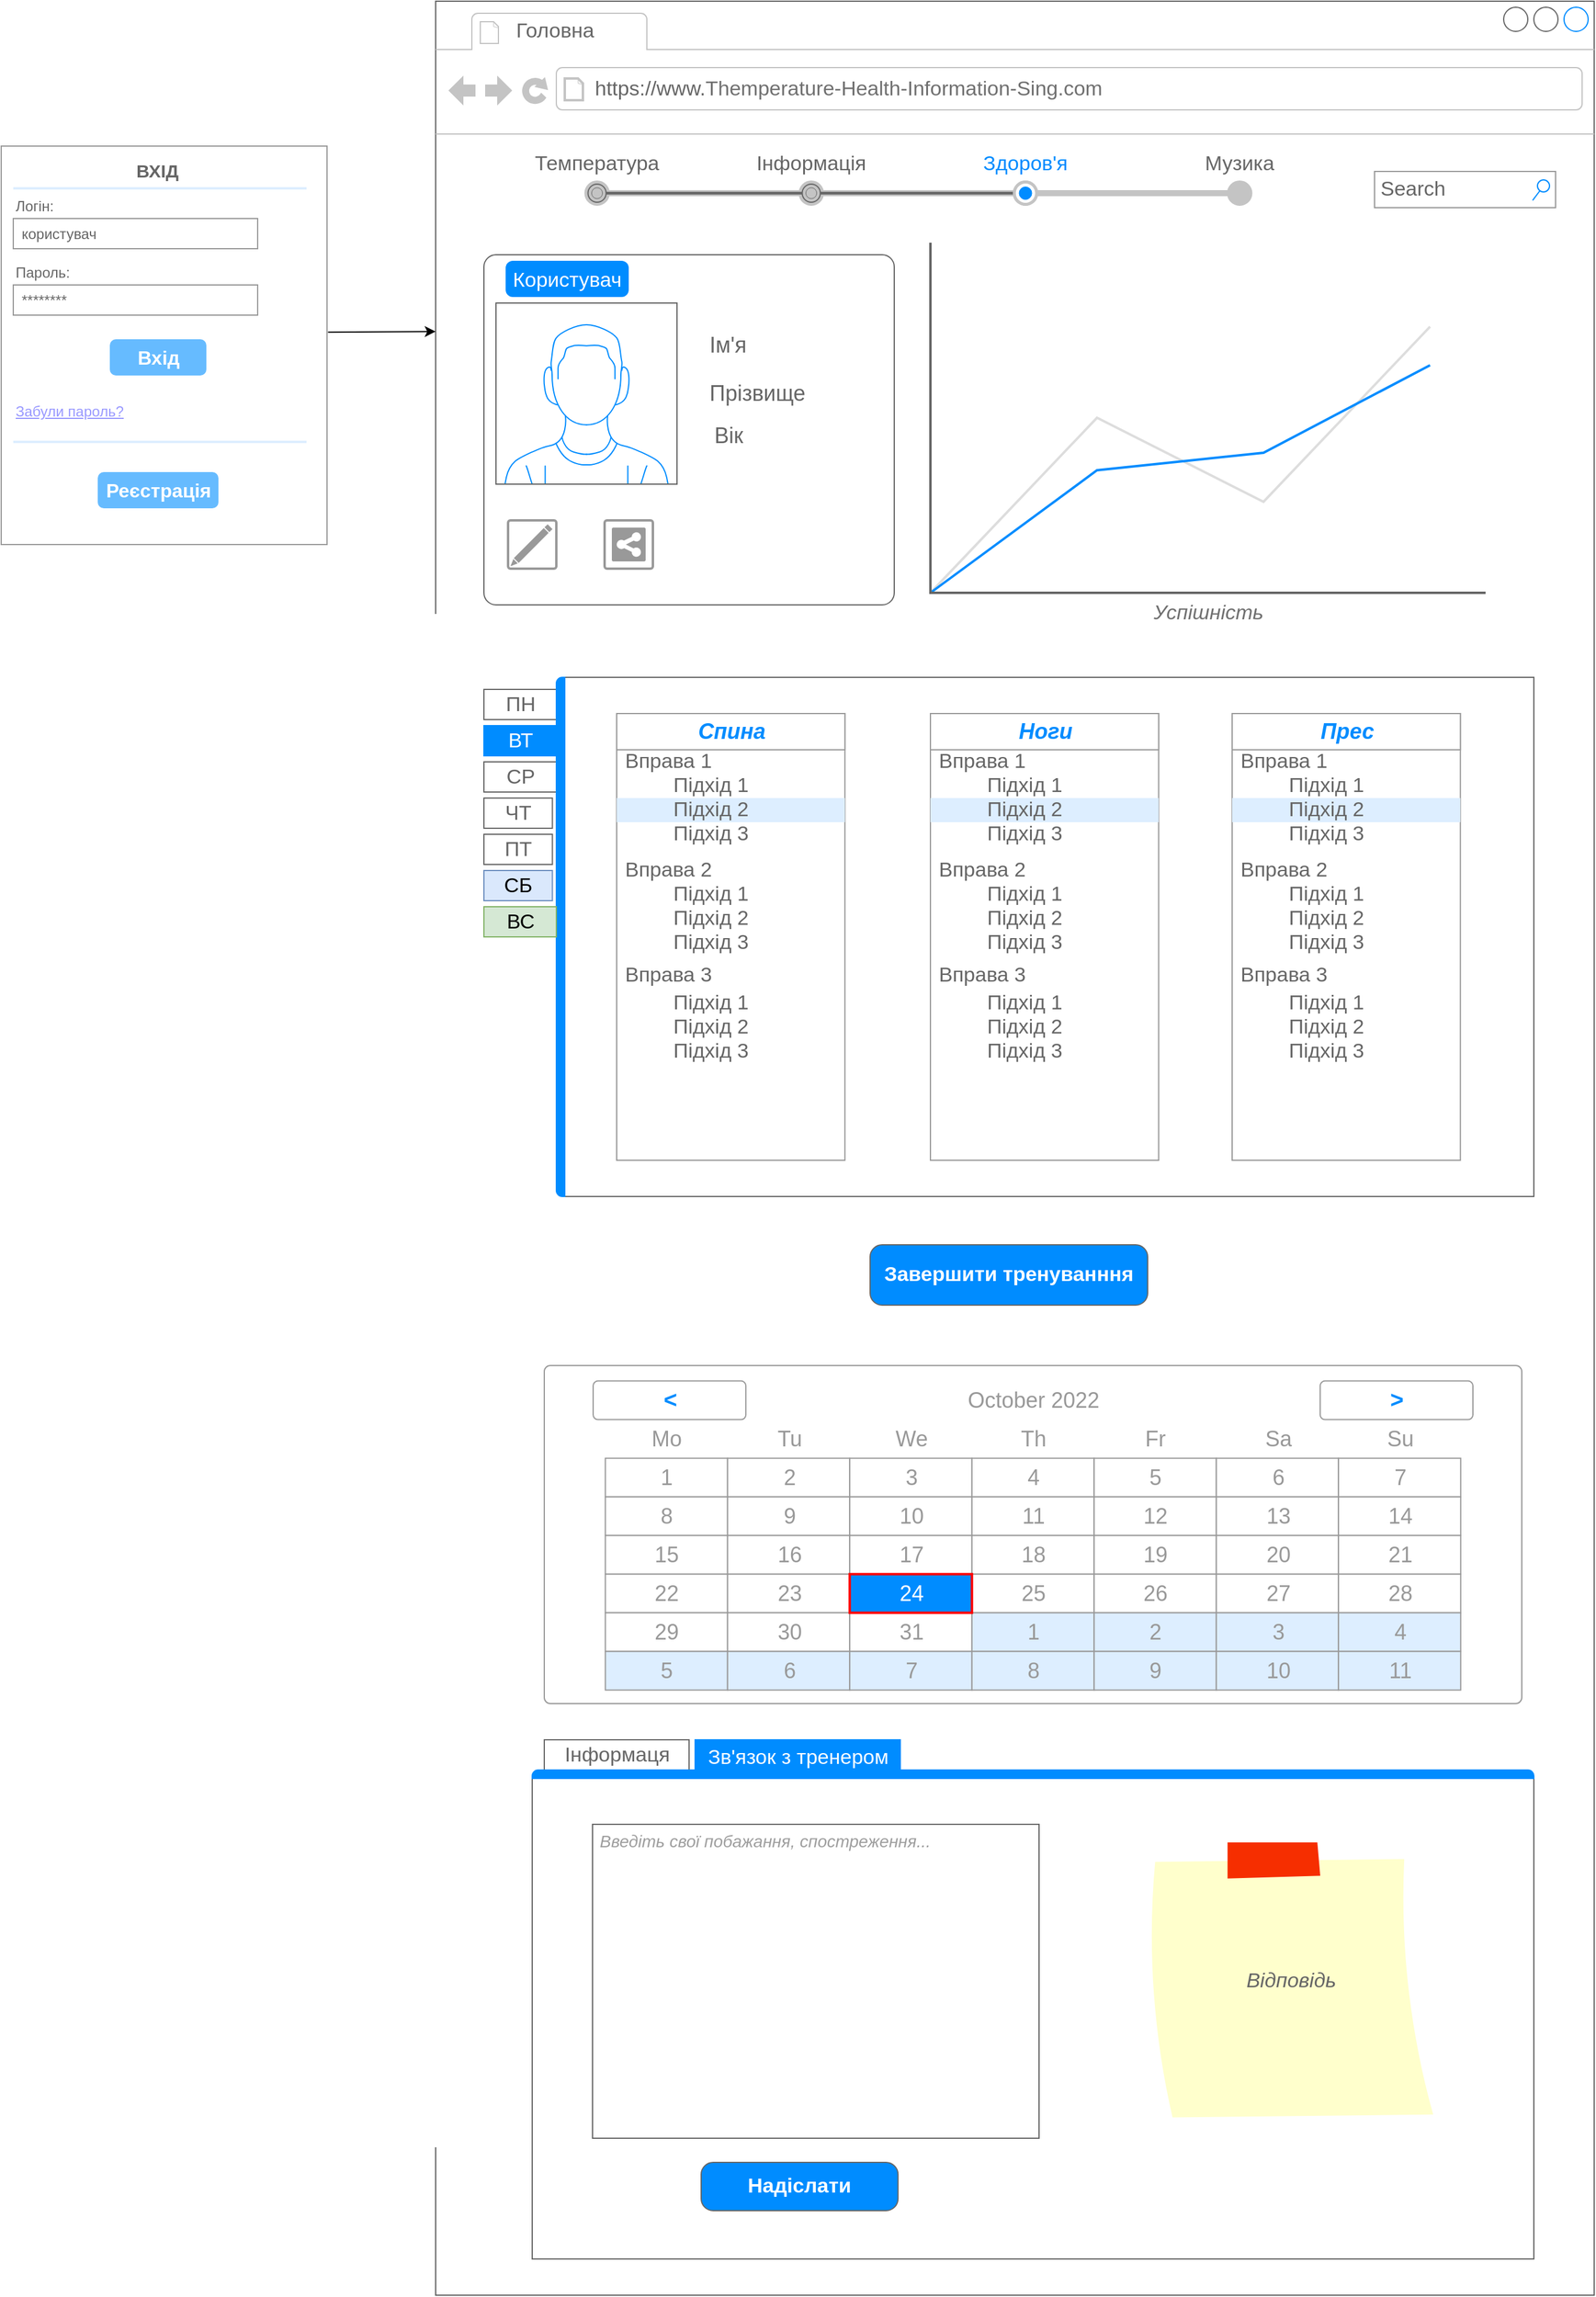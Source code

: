 <mxfile version="20.3.5" type="github">
  <diagram name="Page-1" id="c9db0220-8083-56f3-ca83-edcdcd058819">
    <mxGraphModel dx="1153" dy="618" grid="1" gridSize="10" guides="1" tooltips="1" connect="1" arrows="1" fold="1" page="1" pageScale="1.5" pageWidth="826" pageHeight="1169" background="none" math="0" shadow="0">
      <root>
        <mxCell id="0" style=";html=1;" />
        <mxCell id="1" style=";html=1;" parent="0" />
        <mxCell id="mO-zHP7vXCLAdVrwpv5q-1" value="" style="strokeWidth=1;shadow=0;dashed=0;align=center;html=1;shape=mxgraph.mockup.forms.rrect;rSize=0;strokeColor=#999999;fillColor=#ffffff;" parent="1" vertex="1">
          <mxGeometry x="50" y="240" width="270" height="330" as="geometry" />
        </mxCell>
        <mxCell id="mO-zHP7vXCLAdVrwpv5q-2" value="&lt;b&gt;&lt;font style=&quot;font-size: 15px;&quot;&gt;ВХІД&lt;/font&gt;&lt;/b&gt;" style="strokeWidth=1;shadow=0;dashed=0;align=center;html=1;shape=mxgraph.mockup.forms.anchor;fontSize=12;fontColor=#666666;align=left;resizeWidth=1;spacingLeft=0;" parent="mO-zHP7vXCLAdVrwpv5q-1" vertex="1">
          <mxGeometry width="50" height="20" relative="1" as="geometry">
            <mxPoint x="110" y="10" as="offset" />
          </mxGeometry>
        </mxCell>
        <mxCell id="mO-zHP7vXCLAdVrwpv5q-3" value="" style="shape=line;strokeColor=#ddeeff;strokeWidth=2;html=1;resizeWidth=1;" parent="mO-zHP7vXCLAdVrwpv5q-1" vertex="1">
          <mxGeometry width="243.0" height="10" relative="1" as="geometry">
            <mxPoint x="10" y="30" as="offset" />
          </mxGeometry>
        </mxCell>
        <mxCell id="mO-zHP7vXCLAdVrwpv5q-4" value="Логін:" style="strokeWidth=1;shadow=0;dashed=0;align=center;html=1;shape=mxgraph.mockup.forms.anchor;fontSize=12;fontColor=#666666;align=left;resizeWidth=1;spacingLeft=0;" parent="mO-zHP7vXCLAdVrwpv5q-1" vertex="1">
          <mxGeometry width="135" height="20" relative="1" as="geometry">
            <mxPoint x="10" y="40" as="offset" />
          </mxGeometry>
        </mxCell>
        <mxCell id="mO-zHP7vXCLAdVrwpv5q-5" value="користувач" style="strokeWidth=1;shadow=0;dashed=0;align=center;html=1;shape=mxgraph.mockup.forms.rrect;rSize=0;strokeColor=#999999;fontColor=#666666;align=left;spacingLeft=5;resizeWidth=1;" parent="mO-zHP7vXCLAdVrwpv5q-1" vertex="1">
          <mxGeometry width="202.5" height="25" relative="1" as="geometry">
            <mxPoint x="10" y="60" as="offset" />
          </mxGeometry>
        </mxCell>
        <mxCell id="mO-zHP7vXCLAdVrwpv5q-6" value="Пароль:" style="strokeWidth=1;shadow=0;dashed=0;align=center;html=1;shape=mxgraph.mockup.forms.anchor;fontSize=12;fontColor=#666666;align=left;resizeWidth=1;spacingLeft=0;" parent="mO-zHP7vXCLAdVrwpv5q-1" vertex="1">
          <mxGeometry width="135" height="20" relative="1" as="geometry">
            <mxPoint x="10" y="95" as="offset" />
          </mxGeometry>
        </mxCell>
        <mxCell id="mO-zHP7vXCLAdVrwpv5q-7" value="********" style="strokeWidth=1;shadow=0;dashed=0;align=center;html=1;shape=mxgraph.mockup.forms.rrect;rSize=0;strokeColor=#999999;fontColor=#666666;align=left;spacingLeft=5;resizeWidth=1;" parent="mO-zHP7vXCLAdVrwpv5q-1" vertex="1">
          <mxGeometry width="202.5" height="25" relative="1" as="geometry">
            <mxPoint x="10" y="115" as="offset" />
          </mxGeometry>
        </mxCell>
        <mxCell id="mO-zHP7vXCLAdVrwpv5q-8" value="Вхід" style="strokeWidth=1;shadow=0;dashed=0;align=center;html=1;shape=mxgraph.mockup.forms.rrect;rSize=5;strokeColor=none;fontColor=#ffffff;fillColor=#66bbff;fontSize=16;fontStyle=1;" parent="mO-zHP7vXCLAdVrwpv5q-1" vertex="1">
          <mxGeometry y="1" width="80" height="30" relative="1" as="geometry">
            <mxPoint x="90" y="-170" as="offset" />
          </mxGeometry>
        </mxCell>
        <mxCell id="mO-zHP7vXCLAdVrwpv5q-9" value="Забули пароль?" style="strokeWidth=1;shadow=0;dashed=0;align=center;html=1;shape=mxgraph.mockup.forms.anchor;fontSize=12;fontColor=#9999ff;align=left;spacingLeft=0;fontStyle=4;resizeWidth=1;" parent="mO-zHP7vXCLAdVrwpv5q-1" vertex="1">
          <mxGeometry y="1" width="100" height="20" relative="1" as="geometry">
            <mxPoint x="10" y="-120" as="offset" />
          </mxGeometry>
        </mxCell>
        <mxCell id="mO-zHP7vXCLAdVrwpv5q-10" value="" style="shape=line;strokeColor=#ddeeff;strokeWidth=2;html=1;resizeWidth=1;" parent="mO-zHP7vXCLAdVrwpv5q-1" vertex="1">
          <mxGeometry y="1" width="243.0" height="10" relative="1" as="geometry">
            <mxPoint x="10" y="-90" as="offset" />
          </mxGeometry>
        </mxCell>
        <mxCell id="mO-zHP7vXCLAdVrwpv5q-12" value="Реєстрація" style="strokeWidth=1;shadow=0;dashed=0;align=center;html=1;shape=mxgraph.mockup.forms.rrect;rSize=5;strokeColor=none;fontColor=#ffffff;fillColor=#66bbff;fontSize=16;fontStyle=1;" parent="mO-zHP7vXCLAdVrwpv5q-1" vertex="1">
          <mxGeometry y="1" width="100" height="30" relative="1" as="geometry">
            <mxPoint x="80" y="-60" as="offset" />
          </mxGeometry>
        </mxCell>
        <mxCell id="mO-zHP7vXCLAdVrwpv5q-13" value="" style="strokeWidth=1;shadow=0;dashed=0;align=center;html=1;shape=mxgraph.mockup.containers.browserWindow;rSize=0;strokeColor=#666666;strokeColor2=#008cff;strokeColor3=#c4c4c4;mainText=,;recursiveResize=0;fontSize=15;" parent="1" vertex="1">
          <mxGeometry x="410" y="120" width="960" height="1900" as="geometry" />
        </mxCell>
        <mxCell id="mO-zHP7vXCLAdVrwpv5q-14" value="&amp;nbsp;Головна" style="strokeWidth=1;shadow=0;dashed=0;align=center;html=1;shape=mxgraph.mockup.containers.anchor;fontSize=17;fontColor=#666666;align=left;" parent="mO-zHP7vXCLAdVrwpv5q-13" vertex="1">
          <mxGeometry x="60" y="12" width="110" height="26" as="geometry" />
        </mxCell>
        <mxCell id="mO-zHP7vXCLAdVrwpv5q-15" value="https://www.&lt;font style=&quot;font-size: 17px;&quot; color=&quot;#707070&quot;&gt;Themperature-Health-Information-Sing.com&lt;/font&gt;" style="strokeWidth=1;shadow=0;dashed=0;align=center;html=1;shape=mxgraph.mockup.containers.anchor;rSize=0;fontSize=17;fontColor=#666666;align=left;" parent="mO-zHP7vXCLAdVrwpv5q-13" vertex="1">
          <mxGeometry x="130" y="60" width="430" height="26" as="geometry" />
        </mxCell>
        <mxCell id="mO-zHP7vXCLAdVrwpv5q-16" value="" style="shape=mxgraph.mockup.containers.marginRect;rectMarginTop=10;strokeColor=#666666;strokeWidth=1;dashed=0;rounded=1;arcSize=5;recursiveResize=0;labelBackgroundColor=none;fontSize=16;fontColor=#707070;" parent="mO-zHP7vXCLAdVrwpv5q-13" vertex="1">
          <mxGeometry x="40" y="200" width="340" height="300" as="geometry" />
        </mxCell>
        <mxCell id="mO-zHP7vXCLAdVrwpv5q-18" value="" style="verticalLabelPosition=bottom;shadow=0;dashed=0;align=center;html=1;verticalAlign=top;strokeWidth=1;shape=mxgraph.mockup.containers.userMale;strokeColor=#666666;strokeColor2=#008cff;labelBackgroundColor=none;fontSize=15;fontColor=#707070;" parent="mO-zHP7vXCLAdVrwpv5q-16" vertex="1">
          <mxGeometry x="10" y="50" width="150" height="150" as="geometry" />
        </mxCell>
        <mxCell id="mO-zHP7vXCLAdVrwpv5q-19" value="&lt;font style=&quot;font-size: 18px;&quot;&gt;Ім&#39;я&lt;/font&gt;" style="strokeWidth=1;shadow=0;dashed=0;align=center;html=1;shape=mxgraph.mockup.forms.anchor;fontSize=12;fontColor=#666666;align=left;resizeWidth=1;spacingLeft=0;" parent="mO-zHP7vXCLAdVrwpv5q-16" vertex="1">
          <mxGeometry x="185" y="70" width="40" height="30" as="geometry" />
        </mxCell>
        <mxCell id="mO-zHP7vXCLAdVrwpv5q-20" value="&lt;font style=&quot;font-size: 18px;&quot;&gt;Прізвище&lt;/font&gt;" style="strokeWidth=1;shadow=0;dashed=0;align=center;html=1;shape=mxgraph.mockup.forms.anchor;fontSize=12;fontColor=#666666;align=left;resizeWidth=1;spacingLeft=0;" parent="mO-zHP7vXCLAdVrwpv5q-16" vertex="1">
          <mxGeometry x="185" y="115" width="90" height="20" as="geometry" />
        </mxCell>
        <mxCell id="mO-zHP7vXCLAdVrwpv5q-22" value="&lt;font style=&quot;font-size: 18px;&quot;&gt;Вік&lt;/font&gt;" style="strokeWidth=1;shadow=0;dashed=0;align=center;html=1;shape=mxgraph.mockup.forms.anchor;fontSize=12;fontColor=#666666;align=left;resizeWidth=1;spacingLeft=0;" parent="mO-zHP7vXCLAdVrwpv5q-16" vertex="1">
          <mxGeometry x="189" y="150" width="40" height="20" as="geometry" />
        </mxCell>
        <mxCell id="mO-zHP7vXCLAdVrwpv5q-24" value="" style="strokeColor=#999999;verticalLabelPosition=bottom;shadow=0;dashed=0;verticalAlign=top;strokeWidth=2;html=1;shape=mxgraph.mockup.misc.shareIcon;labelBackgroundColor=none;fontFamily=Helvetica;fontSize=17;fontColor=#707070;" parent="mO-zHP7vXCLAdVrwpv5q-16" vertex="1">
          <mxGeometry x="100" y="230" width="40" height="40" as="geometry" />
        </mxCell>
        <mxCell id="mO-zHP7vXCLAdVrwpv5q-25" value="" style="strokeColor=#999999;verticalLabelPosition=bottom;shadow=0;dashed=0;verticalAlign=top;strokeWidth=2;html=1;shape=mxgraph.mockup.misc.editIcon;labelBackgroundColor=none;fontFamily=Helvetica;fontSize=17;fontColor=#707070;" parent="mO-zHP7vXCLAdVrwpv5q-16" vertex="1">
          <mxGeometry x="20" y="230" width="40" height="40" as="geometry" />
        </mxCell>
        <mxCell id="mO-zHP7vXCLAdVrwpv5q-23" value="&lt;i&gt;Успішність&lt;/i&gt;" style="verticalLabelPosition=bottom;shadow=0;dashed=0;align=center;html=1;verticalAlign=top;strokeWidth=1;shape=mxgraph.mockup.graphics.lineChart;strokeColor=none;strokeColor2=#666666;strokeColor3=#008cff;strokeColor4=#dddddd;labelBackgroundColor=none;fontFamily=Helvetica;fontSize=17;fontColor=#707070;" parent="mO-zHP7vXCLAdVrwpv5q-13" vertex="1">
          <mxGeometry x="410" y="200" width="460" height="290" as="geometry" />
        </mxCell>
        <mxCell id="mO-zHP7vXCLAdVrwpv5q-79" value="" style="strokeWidth=1;shadow=0;dashed=0;align=center;html=1;shape=mxgraph.mockup.containers.marginRect2;rectMarginLeft=67;strokeColor=#666666;gradientColor=none;labelBackgroundColor=none;fontFamily=Helvetica;fontSize=18;fontColor=#707070;" parent="mO-zHP7vXCLAdVrwpv5q-13" vertex="1">
          <mxGeometry x="40" y="560" width="870" height="430" as="geometry" />
        </mxCell>
        <mxCell id="mO-zHP7vXCLAdVrwpv5q-80" value="ПН" style="strokeColor=inherit;fillColor=inherit;gradientColor=inherit;strokeWidth=1;shadow=0;dashed=0;align=center;html=1;shape=mxgraph.mockup.containers.rrect;rSize=0;fontSize=17;fontColor=#666666;labelBackgroundColor=none;fontFamily=Helvetica;" parent="mO-zHP7vXCLAdVrwpv5q-79" vertex="1">
          <mxGeometry width="60" height="25" relative="1" as="geometry">
            <mxPoint y="10" as="offset" />
          </mxGeometry>
        </mxCell>
        <mxCell id="mO-zHP7vXCLAdVrwpv5q-81" value="ВТ" style="strokeWidth=1;shadow=0;dashed=0;align=center;html=1;shape=mxgraph.mockup.containers.rrect;rSize=0;fontSize=17;fontColor=#ffffff;strokeColor=#008cff;fillColor=#008cff;labelBackgroundColor=none;fontFamily=Helvetica;" parent="mO-zHP7vXCLAdVrwpv5q-79" vertex="1">
          <mxGeometry width="60" height="25" relative="1" as="geometry">
            <mxPoint y="40" as="offset" />
          </mxGeometry>
        </mxCell>
        <mxCell id="mO-zHP7vXCLAdVrwpv5q-82" value="СР" style="strokeColor=inherit;fillColor=inherit;gradientColor=inherit;strokeWidth=1;shadow=0;dashed=0;align=center;html=1;shape=mxgraph.mockup.containers.rrect;rSize=0;fontSize=17;fontColor=#666666;labelBackgroundColor=none;fontFamily=Helvetica;" parent="mO-zHP7vXCLAdVrwpv5q-79" vertex="1">
          <mxGeometry width="60" height="25" relative="1" as="geometry">
            <mxPoint y="70" as="offset" />
          </mxGeometry>
        </mxCell>
        <mxCell id="mO-zHP7vXCLAdVrwpv5q-83" value="" style="strokeWidth=1;shadow=0;dashed=0;align=center;html=1;shape=mxgraph.mockup.containers.leftButton;rSize=5;strokeColor=#008cff;fillColor=#008cff;resizeHeight=1;movable=0;deletable=0;labelBackgroundColor=none;fontFamily=Helvetica;fontSize=18;fontColor=#707070;" parent="mO-zHP7vXCLAdVrwpv5q-79" vertex="1">
          <mxGeometry width="7" height="430.0" relative="1" as="geometry">
            <mxPoint x="60" as="offset" />
          </mxGeometry>
        </mxCell>
        <mxCell id="mO-zHP7vXCLAdVrwpv5q-84" value="ЧТ" style="strokeColor=inherit;fillColor=inherit;gradientColor=inherit;strokeWidth=1;shadow=0;dashed=0;align=center;html=1;shape=mxgraph.mockup.containers.rrect;rSize=0;fontSize=17;fontColor=#666666;labelBackgroundColor=none;fontFamily=Helvetica;" parent="mO-zHP7vXCLAdVrwpv5q-79" vertex="1">
          <mxGeometry y="100.0" width="56.739" height="25.0" as="geometry" />
        </mxCell>
        <mxCell id="mO-zHP7vXCLAdVrwpv5q-85" value="ПТ" style="strokeColor=inherit;fillColor=inherit;gradientColor=inherit;strokeWidth=1;shadow=0;dashed=0;align=center;html=1;shape=mxgraph.mockup.containers.rrect;rSize=0;fontSize=17;fontColor=#666666;labelBackgroundColor=none;fontFamily=Helvetica;" parent="mO-zHP7vXCLAdVrwpv5q-79" vertex="1">
          <mxGeometry y="130.0" width="56.739" height="25.0" as="geometry" />
        </mxCell>
        <mxCell id="mO-zHP7vXCLAdVrwpv5q-86" value="СБ" style="strokeColor=#6c8ebf;fillColor=#dae8fc;strokeWidth=1;shadow=0;dashed=0;align=center;html=1;shape=mxgraph.mockup.containers.rrect;rSize=0;fontSize=17;labelBackgroundColor=none;fontFamily=Helvetica;" parent="mO-zHP7vXCLAdVrwpv5q-79" vertex="1">
          <mxGeometry y="160.0" width="56.739" height="25.0" as="geometry" />
        </mxCell>
        <mxCell id="mO-zHP7vXCLAdVrwpv5q-88" value="" style="strokeWidth=1;shadow=0;dashed=0;align=center;html=1;shape=mxgraph.mockup.forms.rrect;rSize=0;strokeColor=#999999;fillColor=#ffffff;labelBackgroundColor=none;fontFamily=Helvetica;fontSize=18;fontColor=#707070;" parent="mO-zHP7vXCLAdVrwpv5q-79" vertex="1">
          <mxGeometry x="109.995" y="30.0" width="189.13" height="370" as="geometry" />
        </mxCell>
        <mxCell id="mO-zHP7vXCLAdVrwpv5q-89" value="&lt;font style=&quot;font-size: 18px;&quot;&gt;&lt;i&gt;&lt;b&gt;Спина&lt;/b&gt;&lt;/i&gt;&lt;/font&gt;" style="strokeWidth=1;shadow=0;dashed=0;align=center;html=1;shape=mxgraph.mockup.forms.rrect;rSize=0;strokeColor=#999999;fontColor=#008cff;fontSize=17;fillColor=#ffffff;resizeWidth=1;labelBackgroundColor=none;fontFamily=Helvetica;" parent="mO-zHP7vXCLAdVrwpv5q-88" vertex="1">
          <mxGeometry width="189.13" height="30" relative="1" as="geometry" />
        </mxCell>
        <mxCell id="mO-zHP7vXCLAdVrwpv5q-90" value="Вправа 1" style="strokeWidth=1;shadow=0;dashed=0;align=center;html=1;shape=mxgraph.mockup.forms.anchor;fontSize=17;fontColor=#666666;align=left;spacingLeft=5;resizeWidth=1;labelBackgroundColor=none;fontFamily=Helvetica;gradientColor=none;" parent="mO-zHP7vXCLAdVrwpv5q-88" vertex="1">
          <mxGeometry width="189.13" height="20" relative="1" as="geometry">
            <mxPoint y="30" as="offset" />
          </mxGeometry>
        </mxCell>
        <mxCell id="mO-zHP7vXCLAdVrwpv5q-91" value="&lt;blockquote style=&quot;margin: 0 0 0 40px; border: none; padding: 0px;&quot;&gt;Підхід 1&lt;/blockquote&gt;" style="strokeWidth=1;shadow=0;dashed=0;align=center;html=1;shape=mxgraph.mockup.forms.anchor;fontSize=17;fontColor=#666666;align=left;spacingLeft=5;resizeWidth=1;labelBackgroundColor=none;fontFamily=Helvetica;gradientColor=none;" parent="mO-zHP7vXCLAdVrwpv5q-88" vertex="1">
          <mxGeometry width="189.13" height="20" relative="1" as="geometry">
            <mxPoint y="50" as="offset" />
          </mxGeometry>
        </mxCell>
        <mxCell id="mO-zHP7vXCLAdVrwpv5q-92" value="&lt;blockquote style=&quot;margin: 0 0 0 40px; border: none; padding: 0px;&quot;&gt;Підхід 2&lt;/blockquote&gt;" style="strokeWidth=1;shadow=0;dashed=0;align=center;html=1;shape=mxgraph.mockup.forms.rrect;rSize=0;fontSize=17;fontColor=#666666;align=left;spacingLeft=5;fillColor=#ddeeff;strokeColor=none;resizeWidth=1;labelBackgroundColor=none;fontFamily=Helvetica;" parent="mO-zHP7vXCLAdVrwpv5q-88" vertex="1">
          <mxGeometry width="189.13" height="20" relative="1" as="geometry">
            <mxPoint y="70" as="offset" />
          </mxGeometry>
        </mxCell>
        <mxCell id="mO-zHP7vXCLAdVrwpv5q-93" value="&lt;blockquote style=&quot;margin: 0 0 0 40px; border: none; padding: 0px;&quot;&gt;Підхід 3&lt;/blockquote&gt;" style="strokeWidth=1;shadow=0;dashed=0;align=center;html=1;shape=mxgraph.mockup.forms.anchor;fontSize=17;fontColor=#666666;align=left;spacingLeft=5;resizeWidth=1;labelBackgroundColor=none;fontFamily=Helvetica;gradientColor=none;" parent="mO-zHP7vXCLAdVrwpv5q-88" vertex="1">
          <mxGeometry width="189.13" height="20" relative="1" as="geometry">
            <mxPoint y="90" as="offset" />
          </mxGeometry>
        </mxCell>
        <mxCell id="mO-zHP7vXCLAdVrwpv5q-94" value="Вправа 2" style="strokeWidth=1;shadow=0;dashed=0;align=center;html=1;shape=mxgraph.mockup.forms.anchor;fontSize=17;fontColor=#666666;align=left;spacingLeft=5;resizeWidth=1;labelBackgroundColor=none;fontFamily=Helvetica;gradientColor=none;" parent="mO-zHP7vXCLAdVrwpv5q-88" vertex="1">
          <mxGeometry y="120" width="189.13" height="20" as="geometry" />
        </mxCell>
        <mxCell id="mO-zHP7vXCLAdVrwpv5q-95" value="&lt;blockquote style=&quot;margin: 0 0 0 40px; border: none; padding: 0px;&quot;&gt;Підхід 1&lt;/blockquote&gt;" style="strokeWidth=1;shadow=0;dashed=0;align=center;html=1;shape=mxgraph.mockup.forms.anchor;fontSize=17;fontColor=#666666;align=left;spacingLeft=5;resizeWidth=1;labelBackgroundColor=none;fontFamily=Helvetica;gradientColor=none;" parent="mO-zHP7vXCLAdVrwpv5q-88" vertex="1">
          <mxGeometry y="140" width="189.13" height="20" as="geometry" />
        </mxCell>
        <mxCell id="mO-zHP7vXCLAdVrwpv5q-96" value="&lt;blockquote style=&quot;margin: 0 0 0 40px; border: none; padding: 0px;&quot;&gt;Підхід 2&lt;/blockquote&gt;" style="strokeWidth=1;shadow=0;dashed=0;align=center;html=1;shape=mxgraph.mockup.forms.anchor;fontSize=17;fontColor=#666666;align=left;spacingLeft=5;resizeWidth=1;labelBackgroundColor=none;fontFamily=Helvetica;gradientColor=none;" parent="mO-zHP7vXCLAdVrwpv5q-88" vertex="1">
          <mxGeometry y="160" width="189.13" height="20" as="geometry" />
        </mxCell>
        <mxCell id="mO-zHP7vXCLAdVrwpv5q-97" value="&lt;blockquote style=&quot;margin: 0 0 0 40px; border: none; padding: 0px;&quot;&gt;Підхід 3&lt;/blockquote&gt;" style="strokeWidth=1;shadow=0;dashed=0;align=center;html=1;shape=mxgraph.mockup.forms.anchor;fontSize=17;fontColor=#666666;align=left;spacingLeft=5;resizeWidth=1;labelBackgroundColor=none;fontFamily=Helvetica;gradientColor=none;" parent="mO-zHP7vXCLAdVrwpv5q-88" vertex="1">
          <mxGeometry y="180.0" width="189.13" height="20" as="geometry" />
        </mxCell>
        <mxCell id="mO-zHP7vXCLAdVrwpv5q-98" value="Вправа 3" style="strokeWidth=1;shadow=0;dashed=0;align=center;html=1;shape=mxgraph.mockup.forms.anchor;fontSize=17;fontColor=#666666;align=left;spacingLeft=5;resizeWidth=1;labelBackgroundColor=none;fontFamily=Helvetica;gradientColor=none;" parent="mO-zHP7vXCLAdVrwpv5q-88" vertex="1">
          <mxGeometry y="207" width="189.13" height="20" as="geometry" />
        </mxCell>
        <mxCell id="mO-zHP7vXCLAdVrwpv5q-131" value="&lt;blockquote style=&quot;margin: 0 0 0 40px; border: none; padding: 0px;&quot;&gt;Підхід 1&lt;/blockquote&gt;" style="strokeWidth=1;shadow=0;dashed=0;align=center;html=1;shape=mxgraph.mockup.forms.anchor;fontSize=17;fontColor=#666666;align=left;spacingLeft=5;resizeWidth=1;labelBackgroundColor=none;fontFamily=Helvetica;gradientColor=none;" parent="mO-zHP7vXCLAdVrwpv5q-88" vertex="1">
          <mxGeometry y="230" width="189.13" height="20" as="geometry" />
        </mxCell>
        <mxCell id="mO-zHP7vXCLAdVrwpv5q-132" value="&lt;blockquote style=&quot;margin: 0 0 0 40px; border: none; padding: 0px;&quot;&gt;Підхід 2&lt;/blockquote&gt;" style="strokeWidth=1;shadow=0;dashed=0;align=center;html=1;shape=mxgraph.mockup.forms.anchor;fontSize=17;fontColor=#666666;align=left;spacingLeft=5;resizeWidth=1;labelBackgroundColor=none;fontFamily=Helvetica;gradientColor=none;" parent="mO-zHP7vXCLAdVrwpv5q-88" vertex="1">
          <mxGeometry y="250" width="189.13" height="20" as="geometry" />
        </mxCell>
        <mxCell id="mO-zHP7vXCLAdVrwpv5q-133" value="&lt;blockquote style=&quot;margin: 0 0 0 40px; border: none; padding: 0px;&quot;&gt;Підхід 3&lt;/blockquote&gt;" style="strokeWidth=1;shadow=0;dashed=0;align=center;html=1;shape=mxgraph.mockup.forms.anchor;fontSize=17;fontColor=#666666;align=left;spacingLeft=5;resizeWidth=1;labelBackgroundColor=none;fontFamily=Helvetica;gradientColor=none;" parent="mO-zHP7vXCLAdVrwpv5q-88" vertex="1">
          <mxGeometry y="270" width="189.13" height="20" as="geometry" />
        </mxCell>
        <mxCell id="mO-zHP7vXCLAdVrwpv5q-134" value="" style="strokeWidth=1;shadow=0;dashed=0;align=center;html=1;shape=mxgraph.mockup.forms.rrect;rSize=0;strokeColor=#999999;fillColor=#ffffff;labelBackgroundColor=none;fontFamily=Helvetica;fontSize=18;fontColor=#707070;" parent="mO-zHP7vXCLAdVrwpv5q-79" vertex="1">
          <mxGeometry x="369.995" y="30.0" width="189.13" height="370" as="geometry" />
        </mxCell>
        <mxCell id="mO-zHP7vXCLAdVrwpv5q-135" value="&lt;font style=&quot;font-size: 18px;&quot;&gt;&lt;i&gt;&lt;b&gt;Ноги&lt;/b&gt;&lt;/i&gt;&lt;/font&gt;" style="strokeWidth=1;shadow=0;dashed=0;align=center;html=1;shape=mxgraph.mockup.forms.rrect;rSize=0;strokeColor=#999999;fontColor=#008cff;fontSize=17;fillColor=#ffffff;resizeWidth=1;labelBackgroundColor=none;fontFamily=Helvetica;" parent="mO-zHP7vXCLAdVrwpv5q-134" vertex="1">
          <mxGeometry width="189.13" height="30" relative="1" as="geometry" />
        </mxCell>
        <mxCell id="mO-zHP7vXCLAdVrwpv5q-136" value="Вправа 1" style="strokeWidth=1;shadow=0;dashed=0;align=center;html=1;shape=mxgraph.mockup.forms.anchor;fontSize=17;fontColor=#666666;align=left;spacingLeft=5;resizeWidth=1;labelBackgroundColor=none;fontFamily=Helvetica;gradientColor=none;" parent="mO-zHP7vXCLAdVrwpv5q-134" vertex="1">
          <mxGeometry width="189.13" height="20" relative="1" as="geometry">
            <mxPoint y="30" as="offset" />
          </mxGeometry>
        </mxCell>
        <mxCell id="mO-zHP7vXCLAdVrwpv5q-137" value="&lt;blockquote style=&quot;margin: 0 0 0 40px; border: none; padding: 0px;&quot;&gt;Підхід 1&lt;/blockquote&gt;" style="strokeWidth=1;shadow=0;dashed=0;align=center;html=1;shape=mxgraph.mockup.forms.anchor;fontSize=17;fontColor=#666666;align=left;spacingLeft=5;resizeWidth=1;labelBackgroundColor=none;fontFamily=Helvetica;gradientColor=none;" parent="mO-zHP7vXCLAdVrwpv5q-134" vertex="1">
          <mxGeometry width="189.13" height="20" relative="1" as="geometry">
            <mxPoint y="50" as="offset" />
          </mxGeometry>
        </mxCell>
        <mxCell id="mO-zHP7vXCLAdVrwpv5q-138" value="&lt;blockquote style=&quot;margin: 0 0 0 40px; border: none; padding: 0px;&quot;&gt;Підхід 2&lt;/blockquote&gt;" style="strokeWidth=1;shadow=0;dashed=0;align=center;html=1;shape=mxgraph.mockup.forms.rrect;rSize=0;fontSize=17;fontColor=#666666;align=left;spacingLeft=5;fillColor=#ddeeff;strokeColor=none;resizeWidth=1;labelBackgroundColor=none;fontFamily=Helvetica;" parent="mO-zHP7vXCLAdVrwpv5q-134" vertex="1">
          <mxGeometry width="189.13" height="20" relative="1" as="geometry">
            <mxPoint y="70" as="offset" />
          </mxGeometry>
        </mxCell>
        <mxCell id="mO-zHP7vXCLAdVrwpv5q-139" value="&lt;blockquote style=&quot;margin: 0 0 0 40px; border: none; padding: 0px;&quot;&gt;Підхід 3&lt;/blockquote&gt;" style="strokeWidth=1;shadow=0;dashed=0;align=center;html=1;shape=mxgraph.mockup.forms.anchor;fontSize=17;fontColor=#666666;align=left;spacingLeft=5;resizeWidth=1;labelBackgroundColor=none;fontFamily=Helvetica;gradientColor=none;" parent="mO-zHP7vXCLAdVrwpv5q-134" vertex="1">
          <mxGeometry width="189.13" height="20" relative="1" as="geometry">
            <mxPoint y="90" as="offset" />
          </mxGeometry>
        </mxCell>
        <mxCell id="mO-zHP7vXCLAdVrwpv5q-140" value="Вправа 2" style="strokeWidth=1;shadow=0;dashed=0;align=center;html=1;shape=mxgraph.mockup.forms.anchor;fontSize=17;fontColor=#666666;align=left;spacingLeft=5;resizeWidth=1;labelBackgroundColor=none;fontFamily=Helvetica;gradientColor=none;" parent="mO-zHP7vXCLAdVrwpv5q-134" vertex="1">
          <mxGeometry y="120" width="189.13" height="20" as="geometry" />
        </mxCell>
        <mxCell id="mO-zHP7vXCLAdVrwpv5q-141" value="&lt;blockquote style=&quot;margin: 0 0 0 40px; border: none; padding: 0px;&quot;&gt;Підхід 1&lt;/blockquote&gt;" style="strokeWidth=1;shadow=0;dashed=0;align=center;html=1;shape=mxgraph.mockup.forms.anchor;fontSize=17;fontColor=#666666;align=left;spacingLeft=5;resizeWidth=1;labelBackgroundColor=none;fontFamily=Helvetica;gradientColor=none;" parent="mO-zHP7vXCLAdVrwpv5q-134" vertex="1">
          <mxGeometry y="140" width="189.13" height="20" as="geometry" />
        </mxCell>
        <mxCell id="mO-zHP7vXCLAdVrwpv5q-142" value="&lt;blockquote style=&quot;margin: 0 0 0 40px; border: none; padding: 0px;&quot;&gt;Підхід 2&lt;/blockquote&gt;" style="strokeWidth=1;shadow=0;dashed=0;align=center;html=1;shape=mxgraph.mockup.forms.anchor;fontSize=17;fontColor=#666666;align=left;spacingLeft=5;resizeWidth=1;labelBackgroundColor=none;fontFamily=Helvetica;gradientColor=none;" parent="mO-zHP7vXCLAdVrwpv5q-134" vertex="1">
          <mxGeometry y="160" width="189.13" height="20" as="geometry" />
        </mxCell>
        <mxCell id="mO-zHP7vXCLAdVrwpv5q-143" value="&lt;blockquote style=&quot;margin: 0 0 0 40px; border: none; padding: 0px;&quot;&gt;Підхід 3&lt;/blockquote&gt;" style="strokeWidth=1;shadow=0;dashed=0;align=center;html=1;shape=mxgraph.mockup.forms.anchor;fontSize=17;fontColor=#666666;align=left;spacingLeft=5;resizeWidth=1;labelBackgroundColor=none;fontFamily=Helvetica;gradientColor=none;" parent="mO-zHP7vXCLAdVrwpv5q-134" vertex="1">
          <mxGeometry y="180.0" width="189.13" height="20" as="geometry" />
        </mxCell>
        <mxCell id="mO-zHP7vXCLAdVrwpv5q-144" value="Вправа 3" style="strokeWidth=1;shadow=0;dashed=0;align=center;html=1;shape=mxgraph.mockup.forms.anchor;fontSize=17;fontColor=#666666;align=left;spacingLeft=5;resizeWidth=1;labelBackgroundColor=none;fontFamily=Helvetica;gradientColor=none;" parent="mO-zHP7vXCLAdVrwpv5q-134" vertex="1">
          <mxGeometry y="207" width="189.13" height="20" as="geometry" />
        </mxCell>
        <mxCell id="mO-zHP7vXCLAdVrwpv5q-145" value="&lt;blockquote style=&quot;margin: 0 0 0 40px; border: none; padding: 0px;&quot;&gt;Підхід 1&lt;/blockquote&gt;" style="strokeWidth=1;shadow=0;dashed=0;align=center;html=1;shape=mxgraph.mockup.forms.anchor;fontSize=17;fontColor=#666666;align=left;spacingLeft=5;resizeWidth=1;labelBackgroundColor=none;fontFamily=Helvetica;gradientColor=none;" parent="mO-zHP7vXCLAdVrwpv5q-134" vertex="1">
          <mxGeometry y="230" width="189.13" height="20" as="geometry" />
        </mxCell>
        <mxCell id="mO-zHP7vXCLAdVrwpv5q-146" value="&lt;blockquote style=&quot;margin: 0 0 0 40px; border: none; padding: 0px;&quot;&gt;Підхід 2&lt;/blockquote&gt;" style="strokeWidth=1;shadow=0;dashed=0;align=center;html=1;shape=mxgraph.mockup.forms.anchor;fontSize=17;fontColor=#666666;align=left;spacingLeft=5;resizeWidth=1;labelBackgroundColor=none;fontFamily=Helvetica;gradientColor=none;" parent="mO-zHP7vXCLAdVrwpv5q-134" vertex="1">
          <mxGeometry y="250" width="189.13" height="20" as="geometry" />
        </mxCell>
        <mxCell id="mO-zHP7vXCLAdVrwpv5q-147" value="&lt;blockquote style=&quot;margin: 0 0 0 40px; border: none; padding: 0px;&quot;&gt;Підхід 3&lt;/blockquote&gt;" style="strokeWidth=1;shadow=0;dashed=0;align=center;html=1;shape=mxgraph.mockup.forms.anchor;fontSize=17;fontColor=#666666;align=left;spacingLeft=5;resizeWidth=1;labelBackgroundColor=none;fontFamily=Helvetica;gradientColor=none;" parent="mO-zHP7vXCLAdVrwpv5q-134" vertex="1">
          <mxGeometry y="270" width="189.13" height="20" as="geometry" />
        </mxCell>
        <mxCell id="mO-zHP7vXCLAdVrwpv5q-148" value="" style="strokeWidth=1;shadow=0;dashed=0;align=center;html=1;shape=mxgraph.mockup.forms.rrect;rSize=0;strokeColor=#999999;fillColor=#ffffff;labelBackgroundColor=none;fontFamily=Helvetica;fontSize=18;fontColor=#707070;" parent="mO-zHP7vXCLAdVrwpv5q-79" vertex="1">
          <mxGeometry x="620.002" y="30.0" width="189.13" height="370" as="geometry" />
        </mxCell>
        <mxCell id="mO-zHP7vXCLAdVrwpv5q-149" value="&lt;font style=&quot;font-size: 18px;&quot;&gt;&lt;b&gt;&lt;i&gt;Прес&lt;/i&gt;&lt;/b&gt;&lt;/font&gt;" style="strokeWidth=1;shadow=0;dashed=0;align=center;html=1;shape=mxgraph.mockup.forms.rrect;rSize=0;strokeColor=#999999;fontColor=#008cff;fontSize=17;fillColor=#ffffff;resizeWidth=1;labelBackgroundColor=none;fontFamily=Helvetica;" parent="mO-zHP7vXCLAdVrwpv5q-148" vertex="1">
          <mxGeometry width="189.13" height="30" relative="1" as="geometry" />
        </mxCell>
        <mxCell id="mO-zHP7vXCLAdVrwpv5q-150" value="Вправа 1" style="strokeWidth=1;shadow=0;dashed=0;align=center;html=1;shape=mxgraph.mockup.forms.anchor;fontSize=17;fontColor=#666666;align=left;spacingLeft=5;resizeWidth=1;labelBackgroundColor=none;fontFamily=Helvetica;gradientColor=none;" parent="mO-zHP7vXCLAdVrwpv5q-148" vertex="1">
          <mxGeometry width="189.13" height="20" relative="1" as="geometry">
            <mxPoint y="30" as="offset" />
          </mxGeometry>
        </mxCell>
        <mxCell id="mO-zHP7vXCLAdVrwpv5q-151" value="&lt;blockquote style=&quot;margin: 0 0 0 40px; border: none; padding: 0px;&quot;&gt;Підхід 1&lt;/blockquote&gt;" style="strokeWidth=1;shadow=0;dashed=0;align=center;html=1;shape=mxgraph.mockup.forms.anchor;fontSize=17;fontColor=#666666;align=left;spacingLeft=5;resizeWidth=1;labelBackgroundColor=none;fontFamily=Helvetica;gradientColor=none;" parent="mO-zHP7vXCLAdVrwpv5q-148" vertex="1">
          <mxGeometry width="189.13" height="20" relative="1" as="geometry">
            <mxPoint y="50" as="offset" />
          </mxGeometry>
        </mxCell>
        <mxCell id="mO-zHP7vXCLAdVrwpv5q-152" value="&lt;blockquote style=&quot;margin: 0 0 0 40px; border: none; padding: 0px;&quot;&gt;Підхід 2&lt;/blockquote&gt;" style="strokeWidth=1;shadow=0;dashed=0;align=center;html=1;shape=mxgraph.mockup.forms.rrect;rSize=0;fontSize=17;fontColor=#666666;align=left;spacingLeft=5;fillColor=#ddeeff;strokeColor=none;resizeWidth=1;labelBackgroundColor=none;fontFamily=Helvetica;" parent="mO-zHP7vXCLAdVrwpv5q-148" vertex="1">
          <mxGeometry width="189.13" height="20" relative="1" as="geometry">
            <mxPoint y="70" as="offset" />
          </mxGeometry>
        </mxCell>
        <mxCell id="mO-zHP7vXCLAdVrwpv5q-153" value="&lt;blockquote style=&quot;margin: 0 0 0 40px; border: none; padding: 0px;&quot;&gt;Підхід 3&lt;/blockquote&gt;" style="strokeWidth=1;shadow=0;dashed=0;align=center;html=1;shape=mxgraph.mockup.forms.anchor;fontSize=17;fontColor=#666666;align=left;spacingLeft=5;resizeWidth=1;labelBackgroundColor=none;fontFamily=Helvetica;gradientColor=none;" parent="mO-zHP7vXCLAdVrwpv5q-148" vertex="1">
          <mxGeometry width="189.13" height="20" relative="1" as="geometry">
            <mxPoint y="90" as="offset" />
          </mxGeometry>
        </mxCell>
        <mxCell id="mO-zHP7vXCLAdVrwpv5q-154" value="Вправа 2" style="strokeWidth=1;shadow=0;dashed=0;align=center;html=1;shape=mxgraph.mockup.forms.anchor;fontSize=17;fontColor=#666666;align=left;spacingLeft=5;resizeWidth=1;labelBackgroundColor=none;fontFamily=Helvetica;gradientColor=none;" parent="mO-zHP7vXCLAdVrwpv5q-148" vertex="1">
          <mxGeometry y="120" width="189.13" height="20" as="geometry" />
        </mxCell>
        <mxCell id="mO-zHP7vXCLAdVrwpv5q-155" value="&lt;blockquote style=&quot;margin: 0 0 0 40px; border: none; padding: 0px;&quot;&gt;Підхід 1&lt;/blockquote&gt;" style="strokeWidth=1;shadow=0;dashed=0;align=center;html=1;shape=mxgraph.mockup.forms.anchor;fontSize=17;fontColor=#666666;align=left;spacingLeft=5;resizeWidth=1;labelBackgroundColor=none;fontFamily=Helvetica;gradientColor=none;" parent="mO-zHP7vXCLAdVrwpv5q-148" vertex="1">
          <mxGeometry y="140" width="189.13" height="20" as="geometry" />
        </mxCell>
        <mxCell id="mO-zHP7vXCLAdVrwpv5q-156" value="&lt;blockquote style=&quot;margin: 0 0 0 40px; border: none; padding: 0px;&quot;&gt;Підхід 2&lt;/blockquote&gt;" style="strokeWidth=1;shadow=0;dashed=0;align=center;html=1;shape=mxgraph.mockup.forms.anchor;fontSize=17;fontColor=#666666;align=left;spacingLeft=5;resizeWidth=1;labelBackgroundColor=none;fontFamily=Helvetica;gradientColor=none;" parent="mO-zHP7vXCLAdVrwpv5q-148" vertex="1">
          <mxGeometry y="160" width="189.13" height="20" as="geometry" />
        </mxCell>
        <mxCell id="mO-zHP7vXCLAdVrwpv5q-157" value="&lt;blockquote style=&quot;margin: 0 0 0 40px; border: none; padding: 0px;&quot;&gt;Підхід 3&lt;/blockquote&gt;" style="strokeWidth=1;shadow=0;dashed=0;align=center;html=1;shape=mxgraph.mockup.forms.anchor;fontSize=17;fontColor=#666666;align=left;spacingLeft=5;resizeWidth=1;labelBackgroundColor=none;fontFamily=Helvetica;gradientColor=none;" parent="mO-zHP7vXCLAdVrwpv5q-148" vertex="1">
          <mxGeometry y="180.0" width="189.13" height="20" as="geometry" />
        </mxCell>
        <mxCell id="mO-zHP7vXCLAdVrwpv5q-158" value="Вправа 3" style="strokeWidth=1;shadow=0;dashed=0;align=center;html=1;shape=mxgraph.mockup.forms.anchor;fontSize=17;fontColor=#666666;align=left;spacingLeft=5;resizeWidth=1;labelBackgroundColor=none;fontFamily=Helvetica;gradientColor=none;" parent="mO-zHP7vXCLAdVrwpv5q-148" vertex="1">
          <mxGeometry y="207" width="189.13" height="20" as="geometry" />
        </mxCell>
        <mxCell id="mO-zHP7vXCLAdVrwpv5q-159" value="&lt;blockquote style=&quot;margin: 0 0 0 40px; border: none; padding: 0px;&quot;&gt;Підхід 1&lt;/blockquote&gt;" style="strokeWidth=1;shadow=0;dashed=0;align=center;html=1;shape=mxgraph.mockup.forms.anchor;fontSize=17;fontColor=#666666;align=left;spacingLeft=5;resizeWidth=1;labelBackgroundColor=none;fontFamily=Helvetica;gradientColor=none;" parent="mO-zHP7vXCLAdVrwpv5q-148" vertex="1">
          <mxGeometry y="230" width="189.13" height="20" as="geometry" />
        </mxCell>
        <mxCell id="mO-zHP7vXCLAdVrwpv5q-160" value="&lt;blockquote style=&quot;margin: 0 0 0 40px; border: none; padding: 0px;&quot;&gt;Підхід 2&lt;/blockquote&gt;" style="strokeWidth=1;shadow=0;dashed=0;align=center;html=1;shape=mxgraph.mockup.forms.anchor;fontSize=17;fontColor=#666666;align=left;spacingLeft=5;resizeWidth=1;labelBackgroundColor=none;fontFamily=Helvetica;gradientColor=none;" parent="mO-zHP7vXCLAdVrwpv5q-148" vertex="1">
          <mxGeometry y="250" width="189.13" height="20" as="geometry" />
        </mxCell>
        <mxCell id="mO-zHP7vXCLAdVrwpv5q-161" value="&lt;blockquote style=&quot;margin: 0 0 0 40px; border: none; padding: 0px;&quot;&gt;Підхід 3&lt;/blockquote&gt;" style="strokeWidth=1;shadow=0;dashed=0;align=center;html=1;shape=mxgraph.mockup.forms.anchor;fontSize=17;fontColor=#666666;align=left;spacingLeft=5;resizeWidth=1;labelBackgroundColor=none;fontFamily=Helvetica;gradientColor=none;" parent="mO-zHP7vXCLAdVrwpv5q-148" vertex="1">
          <mxGeometry y="270" width="189.13" height="20" as="geometry" />
        </mxCell>
        <mxCell id="mO-zHP7vXCLAdVrwpv5q-87" value="ВС" style="strokeColor=#82b366;fillColor=#d5e8d4;strokeWidth=1;shadow=0;dashed=0;align=center;html=1;shape=mxgraph.mockup.containers.rrect;rSize=0;fontSize=17;labelBackgroundColor=none;fontFamily=Helvetica;" parent="mO-zHP7vXCLAdVrwpv5q-13" vertex="1">
          <mxGeometry x="40" y="750" width="60" height="25" as="geometry" />
        </mxCell>
        <mxCell id="mO-zHP7vXCLAdVrwpv5q-163" value="" style="strokeWidth=1;shadow=0;dashed=0;align=center;html=1;shape=mxgraph.mockup.forms.rrect;rSize=5;strokeColor=#999999;fillColor=#ffffff;labelBackgroundColor=none;fontFamily=Helvetica;fontSize=18;fontColor=#707070;" parent="mO-zHP7vXCLAdVrwpv5q-13" vertex="1">
          <mxGeometry x="90" y="1130" width="810" height="280" as="geometry" />
        </mxCell>
        <mxCell id="mO-zHP7vXCLAdVrwpv5q-164" value="October 2022" style="strokeWidth=1;shadow=0;dashed=0;align=center;html=1;shape=mxgraph.mockup.forms.anchor;fontColor=#999999;labelBackgroundColor=none;fontFamily=Helvetica;fontSize=18;gradientColor=none;" parent="mO-zHP7vXCLAdVrwpv5q-163" vertex="1">
          <mxGeometry x="151.875" y="12.8" width="506.25" height="32.0" as="geometry" />
        </mxCell>
        <mxCell id="mO-zHP7vXCLAdVrwpv5q-165" value="&lt;" style="strokeWidth=1;shadow=0;dashed=0;align=center;html=1;shape=mxgraph.mockup.forms.rrect;rSize=4;strokeColor=#999999;fontColor=#008cff;fontSize=19;fontStyle=1;labelBackgroundColor=none;fontFamily=Helvetica;gradientColor=none;" parent="mO-zHP7vXCLAdVrwpv5q-163" vertex="1">
          <mxGeometry x="40.5" y="12.8" width="126.562" height="32.0" as="geometry" />
        </mxCell>
        <mxCell id="mO-zHP7vXCLAdVrwpv5q-166" value="&gt;" style="strokeWidth=1;shadow=0;dashed=0;align=center;html=1;shape=mxgraph.mockup.forms.rrect;rSize=4;strokeColor=#999999;fontColor=#008cff;fontSize=19;fontStyle=1;labelBackgroundColor=none;fontFamily=Helvetica;gradientColor=none;" parent="mO-zHP7vXCLAdVrwpv5q-163" vertex="1">
          <mxGeometry x="642.938" y="12.8" width="126.562" height="32.0" as="geometry" />
        </mxCell>
        <mxCell id="mO-zHP7vXCLAdVrwpv5q-167" value="Mo" style="strokeWidth=1;shadow=0;dashed=0;align=center;html=1;shape=mxgraph.mockup.forms.anchor;fontColor=#999999;labelBackgroundColor=none;fontFamily=Helvetica;fontSize=18;gradientColor=none;" parent="mO-zHP7vXCLAdVrwpv5q-163" vertex="1">
          <mxGeometry x="50.625" y="44.8" width="101.25" height="32.0" as="geometry" />
        </mxCell>
        <mxCell id="mO-zHP7vXCLAdVrwpv5q-168" value="Tu" style="strokeWidth=1;shadow=0;dashed=0;align=center;html=1;shape=mxgraph.mockup.forms.anchor;fontColor=#999999;labelBackgroundColor=none;fontFamily=Helvetica;fontSize=18;gradientColor=none;" parent="mO-zHP7vXCLAdVrwpv5q-163" vertex="1">
          <mxGeometry x="151.875" y="44.8" width="101.25" height="32.0" as="geometry" />
        </mxCell>
        <mxCell id="mO-zHP7vXCLAdVrwpv5q-169" value="We" style="strokeWidth=1;shadow=0;dashed=0;align=center;html=1;shape=mxgraph.mockup.forms.anchor;fontColor=#999999;labelBackgroundColor=none;fontFamily=Helvetica;fontSize=18;gradientColor=none;" parent="mO-zHP7vXCLAdVrwpv5q-163" vertex="1">
          <mxGeometry x="253.125" y="44.8" width="101.25" height="32.0" as="geometry" />
        </mxCell>
        <mxCell id="mO-zHP7vXCLAdVrwpv5q-170" value="Th" style="strokeWidth=1;shadow=0;dashed=0;align=center;html=1;shape=mxgraph.mockup.forms.anchor;fontColor=#999999;labelBackgroundColor=none;fontFamily=Helvetica;fontSize=18;gradientColor=none;" parent="mO-zHP7vXCLAdVrwpv5q-163" vertex="1">
          <mxGeometry x="354.375" y="44.8" width="101.25" height="32.0" as="geometry" />
        </mxCell>
        <mxCell id="mO-zHP7vXCLAdVrwpv5q-171" value="Fr" style="strokeWidth=1;shadow=0;dashed=0;align=center;html=1;shape=mxgraph.mockup.forms.anchor;fontColor=#999999;labelBackgroundColor=none;fontFamily=Helvetica;fontSize=18;gradientColor=none;" parent="mO-zHP7vXCLAdVrwpv5q-163" vertex="1">
          <mxGeometry x="455.625" y="44.8" width="101.25" height="32.0" as="geometry" />
        </mxCell>
        <mxCell id="mO-zHP7vXCLAdVrwpv5q-172" value="Sa" style="strokeWidth=1;shadow=0;dashed=0;align=center;html=1;shape=mxgraph.mockup.forms.anchor;fontColor=#999999;labelBackgroundColor=none;fontFamily=Helvetica;fontSize=18;gradientColor=none;" parent="mO-zHP7vXCLAdVrwpv5q-163" vertex="1">
          <mxGeometry x="556.875" y="44.8" width="101.25" height="32.0" as="geometry" />
        </mxCell>
        <mxCell id="mO-zHP7vXCLAdVrwpv5q-173" value="Su" style="strokeWidth=1;shadow=0;dashed=0;align=center;html=1;shape=mxgraph.mockup.forms.anchor;fontColor=#999999;labelBackgroundColor=none;fontFamily=Helvetica;fontSize=18;gradientColor=none;" parent="mO-zHP7vXCLAdVrwpv5q-163" vertex="1">
          <mxGeometry x="658.125" y="44.8" width="101.25" height="32.0" as="geometry" />
        </mxCell>
        <mxCell id="mO-zHP7vXCLAdVrwpv5q-174" value="1" style="strokeWidth=1;shadow=0;dashed=0;align=center;html=1;shape=mxgraph.mockup.forms.rrect;rSize=0;strokeColor=#999999;fontColor=#999999;labelBackgroundColor=none;fontFamily=Helvetica;fontSize=18;gradientColor=none;" parent="mO-zHP7vXCLAdVrwpv5q-163" vertex="1">
          <mxGeometry x="50.625" y="76.8" width="101.25" height="32.0" as="geometry" />
        </mxCell>
        <mxCell id="mO-zHP7vXCLAdVrwpv5q-175" value="2" style="strokeWidth=1;shadow=0;dashed=0;align=center;html=1;shape=mxgraph.mockup.forms.rrect;rSize=0;strokeColor=#999999;fontColor=#999999;labelBackgroundColor=none;fontFamily=Helvetica;fontSize=18;gradientColor=none;" parent="mO-zHP7vXCLAdVrwpv5q-163" vertex="1">
          <mxGeometry x="151.875" y="76.8" width="101.25" height="32.0" as="geometry" />
        </mxCell>
        <mxCell id="mO-zHP7vXCLAdVrwpv5q-176" value="3" style="strokeWidth=1;shadow=0;dashed=0;align=center;html=1;shape=mxgraph.mockup.forms.rrect;rSize=0;strokeColor=#999999;fontColor=#999999;labelBackgroundColor=none;fontFamily=Helvetica;fontSize=18;gradientColor=none;" parent="mO-zHP7vXCLAdVrwpv5q-163" vertex="1">
          <mxGeometry x="253.125" y="76.8" width="101.25" height="32.0" as="geometry" />
        </mxCell>
        <mxCell id="mO-zHP7vXCLAdVrwpv5q-177" value="4" style="strokeWidth=1;shadow=0;dashed=0;align=center;html=1;shape=mxgraph.mockup.forms.rrect;rSize=0;strokeColor=#999999;fontColor=#999999;labelBackgroundColor=none;fontFamily=Helvetica;fontSize=18;gradientColor=none;" parent="mO-zHP7vXCLAdVrwpv5q-163" vertex="1">
          <mxGeometry x="354.375" y="76.8" width="101.25" height="32.0" as="geometry" />
        </mxCell>
        <mxCell id="mO-zHP7vXCLAdVrwpv5q-178" value="5" style="strokeWidth=1;shadow=0;dashed=0;align=center;html=1;shape=mxgraph.mockup.forms.rrect;rSize=0;strokeColor=#999999;fontColor=#999999;labelBackgroundColor=none;fontFamily=Helvetica;fontSize=18;gradientColor=none;" parent="mO-zHP7vXCLAdVrwpv5q-163" vertex="1">
          <mxGeometry x="455.625" y="76.8" width="101.25" height="32.0" as="geometry" />
        </mxCell>
        <mxCell id="mO-zHP7vXCLAdVrwpv5q-179" value="6" style="strokeWidth=1;shadow=0;dashed=0;align=center;html=1;shape=mxgraph.mockup.forms.rrect;rSize=0;strokeColor=#999999;fontColor=#999999;labelBackgroundColor=none;fontFamily=Helvetica;fontSize=18;gradientColor=none;" parent="mO-zHP7vXCLAdVrwpv5q-163" vertex="1">
          <mxGeometry x="556.875" y="76.8" width="101.25" height="32.0" as="geometry" />
        </mxCell>
        <mxCell id="mO-zHP7vXCLAdVrwpv5q-180" value="7" style="strokeWidth=1;shadow=0;dashed=0;align=center;html=1;shape=mxgraph.mockup.forms.rrect;rSize=0;strokeColor=#999999;fontColor=#999999;labelBackgroundColor=none;fontFamily=Helvetica;fontSize=18;gradientColor=none;" parent="mO-zHP7vXCLAdVrwpv5q-163" vertex="1">
          <mxGeometry x="658.125" y="76.8" width="101.25" height="32.0" as="geometry" />
        </mxCell>
        <mxCell id="mO-zHP7vXCLAdVrwpv5q-181" value="8" style="strokeWidth=1;shadow=0;dashed=0;align=center;html=1;shape=mxgraph.mockup.forms.rrect;rSize=0;strokeColor=#999999;fontColor=#999999;labelBackgroundColor=none;fontFamily=Helvetica;fontSize=18;gradientColor=none;" parent="mO-zHP7vXCLAdVrwpv5q-163" vertex="1">
          <mxGeometry x="50.625" y="108.8" width="101.25" height="32.0" as="geometry" />
        </mxCell>
        <mxCell id="mO-zHP7vXCLAdVrwpv5q-182" value="9" style="strokeWidth=1;shadow=0;dashed=0;align=center;html=1;shape=mxgraph.mockup.forms.rrect;rSize=0;strokeColor=#999999;fontColor=#999999;labelBackgroundColor=none;fontFamily=Helvetica;fontSize=18;gradientColor=none;" parent="mO-zHP7vXCLAdVrwpv5q-163" vertex="1">
          <mxGeometry x="151.875" y="108.8" width="101.25" height="32.0" as="geometry" />
        </mxCell>
        <mxCell id="mO-zHP7vXCLAdVrwpv5q-183" value="10" style="strokeWidth=1;shadow=0;dashed=0;align=center;html=1;shape=mxgraph.mockup.forms.rrect;rSize=0;strokeColor=#999999;fontColor=#999999;labelBackgroundColor=none;fontFamily=Helvetica;fontSize=18;gradientColor=none;" parent="mO-zHP7vXCLAdVrwpv5q-163" vertex="1">
          <mxGeometry x="253.125" y="108.8" width="101.25" height="32.0" as="geometry" />
        </mxCell>
        <mxCell id="mO-zHP7vXCLAdVrwpv5q-184" value="11" style="strokeWidth=1;shadow=0;dashed=0;align=center;html=1;shape=mxgraph.mockup.forms.rrect;rSize=0;strokeColor=#999999;fontColor=#999999;labelBackgroundColor=none;fontFamily=Helvetica;fontSize=18;gradientColor=none;" parent="mO-zHP7vXCLAdVrwpv5q-163" vertex="1">
          <mxGeometry x="354.375" y="108.8" width="101.25" height="32.0" as="geometry" />
        </mxCell>
        <mxCell id="mO-zHP7vXCLAdVrwpv5q-185" value="12" style="strokeWidth=1;shadow=0;dashed=0;align=center;html=1;shape=mxgraph.mockup.forms.rrect;rSize=0;strokeColor=#999999;fontColor=#999999;labelBackgroundColor=none;fontFamily=Helvetica;fontSize=18;gradientColor=none;" parent="mO-zHP7vXCLAdVrwpv5q-163" vertex="1">
          <mxGeometry x="455.625" y="108.8" width="101.25" height="32.0" as="geometry" />
        </mxCell>
        <mxCell id="mO-zHP7vXCLAdVrwpv5q-186" value="13" style="strokeWidth=1;shadow=0;dashed=0;align=center;html=1;shape=mxgraph.mockup.forms.rrect;rSize=0;strokeColor=#999999;fontColor=#999999;labelBackgroundColor=none;fontFamily=Helvetica;fontSize=18;gradientColor=none;" parent="mO-zHP7vXCLAdVrwpv5q-163" vertex="1">
          <mxGeometry x="556.875" y="108.8" width="101.25" height="32.0" as="geometry" />
        </mxCell>
        <mxCell id="mO-zHP7vXCLAdVrwpv5q-187" value="14" style="strokeWidth=1;shadow=0;dashed=0;align=center;html=1;shape=mxgraph.mockup.forms.rrect;rSize=0;strokeColor=#999999;fontColor=#999999;labelBackgroundColor=none;fontFamily=Helvetica;fontSize=18;gradientColor=none;" parent="mO-zHP7vXCLAdVrwpv5q-163" vertex="1">
          <mxGeometry x="658.125" y="108.8" width="101.25" height="32.0" as="geometry" />
        </mxCell>
        <mxCell id="mO-zHP7vXCLAdVrwpv5q-188" value="15" style="strokeWidth=1;shadow=0;dashed=0;align=center;html=1;shape=mxgraph.mockup.forms.rrect;rSize=0;strokeColor=#999999;fontColor=#999999;labelBackgroundColor=none;fontFamily=Helvetica;fontSize=18;gradientColor=none;" parent="mO-zHP7vXCLAdVrwpv5q-163" vertex="1">
          <mxGeometry x="50.625" y="140.8" width="101.25" height="32.0" as="geometry" />
        </mxCell>
        <mxCell id="mO-zHP7vXCLAdVrwpv5q-189" value="16" style="strokeWidth=1;shadow=0;dashed=0;align=center;html=1;shape=mxgraph.mockup.forms.rrect;rSize=0;strokeColor=#999999;fontColor=#999999;labelBackgroundColor=none;fontFamily=Helvetica;fontSize=18;gradientColor=none;" parent="mO-zHP7vXCLAdVrwpv5q-163" vertex="1">
          <mxGeometry x="151.875" y="140.8" width="101.25" height="32.0" as="geometry" />
        </mxCell>
        <mxCell id="mO-zHP7vXCLAdVrwpv5q-190" value="17" style="strokeWidth=1;shadow=0;dashed=0;align=center;html=1;shape=mxgraph.mockup.forms.rrect;rSize=0;strokeColor=#999999;fontColor=#999999;labelBackgroundColor=none;fontFamily=Helvetica;fontSize=18;gradientColor=none;" parent="mO-zHP7vXCLAdVrwpv5q-163" vertex="1">
          <mxGeometry x="253.125" y="140.8" width="101.25" height="32.0" as="geometry" />
        </mxCell>
        <mxCell id="mO-zHP7vXCLAdVrwpv5q-191" value="18" style="strokeWidth=1;shadow=0;dashed=0;align=center;html=1;shape=mxgraph.mockup.forms.rrect;rSize=0;strokeColor=#999999;fontColor=#999999;labelBackgroundColor=none;fontFamily=Helvetica;fontSize=18;gradientColor=none;" parent="mO-zHP7vXCLAdVrwpv5q-163" vertex="1">
          <mxGeometry x="354.375" y="140.8" width="101.25" height="32.0" as="geometry" />
        </mxCell>
        <mxCell id="mO-zHP7vXCLAdVrwpv5q-192" value="19" style="strokeWidth=1;shadow=0;dashed=0;align=center;html=1;shape=mxgraph.mockup.forms.rrect;rSize=0;strokeColor=#999999;fontColor=#999999;labelBackgroundColor=none;fontFamily=Helvetica;fontSize=18;gradientColor=none;" parent="mO-zHP7vXCLAdVrwpv5q-163" vertex="1">
          <mxGeometry x="455.625" y="140.8" width="101.25" height="32.0" as="geometry" />
        </mxCell>
        <mxCell id="mO-zHP7vXCLAdVrwpv5q-193" value="20" style="strokeWidth=1;shadow=0;dashed=0;align=center;html=1;shape=mxgraph.mockup.forms.rrect;rSize=0;strokeColor=#999999;fontColor=#999999;labelBackgroundColor=none;fontFamily=Helvetica;fontSize=18;gradientColor=none;" parent="mO-zHP7vXCLAdVrwpv5q-163" vertex="1">
          <mxGeometry x="556.875" y="140.8" width="101.25" height="32.0" as="geometry" />
        </mxCell>
        <mxCell id="mO-zHP7vXCLAdVrwpv5q-194" value="21" style="strokeWidth=1;shadow=0;dashed=0;align=center;html=1;shape=mxgraph.mockup.forms.rrect;rSize=0;strokeColor=#999999;fontColor=#999999;labelBackgroundColor=none;fontFamily=Helvetica;fontSize=18;gradientColor=none;" parent="mO-zHP7vXCLAdVrwpv5q-163" vertex="1">
          <mxGeometry x="658.125" y="140.8" width="101.25" height="32.0" as="geometry" />
        </mxCell>
        <mxCell id="mO-zHP7vXCLAdVrwpv5q-195" value="22" style="strokeWidth=1;shadow=0;dashed=0;align=center;html=1;shape=mxgraph.mockup.forms.rrect;rSize=0;strokeColor=#999999;fontColor=#999999;labelBackgroundColor=none;fontFamily=Helvetica;fontSize=18;gradientColor=none;" parent="mO-zHP7vXCLAdVrwpv5q-163" vertex="1">
          <mxGeometry x="50.625" y="172.8" width="101.25" height="32.0" as="geometry" />
        </mxCell>
        <mxCell id="mO-zHP7vXCLAdVrwpv5q-196" value="23" style="strokeWidth=1;shadow=0;dashed=0;align=center;html=1;shape=mxgraph.mockup.forms.rrect;rSize=0;strokeColor=#999999;fontColor=#999999;labelBackgroundColor=none;fontFamily=Helvetica;fontSize=18;gradientColor=none;" parent="mO-zHP7vXCLAdVrwpv5q-163" vertex="1">
          <mxGeometry x="151.875" y="172.8" width="101.25" height="32.0" as="geometry" />
        </mxCell>
        <mxCell id="mO-zHP7vXCLAdVrwpv5q-197" value="25" style="strokeWidth=1;shadow=0;dashed=0;align=center;html=1;shape=mxgraph.mockup.forms.rrect;rSize=0;strokeColor=#999999;fontColor=#999999;labelBackgroundColor=none;fontFamily=Helvetica;fontSize=18;gradientColor=none;" parent="mO-zHP7vXCLAdVrwpv5q-163" vertex="1">
          <mxGeometry x="354.375" y="172.8" width="101.25" height="32.0" as="geometry" />
        </mxCell>
        <mxCell id="mO-zHP7vXCLAdVrwpv5q-198" value="26" style="strokeWidth=1;shadow=0;dashed=0;align=center;html=1;shape=mxgraph.mockup.forms.rrect;rSize=0;strokeColor=#999999;fontColor=#999999;labelBackgroundColor=none;fontFamily=Helvetica;fontSize=18;gradientColor=none;" parent="mO-zHP7vXCLAdVrwpv5q-163" vertex="1">
          <mxGeometry x="455.625" y="172.8" width="101.25" height="32.0" as="geometry" />
        </mxCell>
        <mxCell id="mO-zHP7vXCLAdVrwpv5q-199" value="27" style="strokeWidth=1;shadow=0;dashed=0;align=center;html=1;shape=mxgraph.mockup.forms.rrect;rSize=0;strokeColor=#999999;fontColor=#999999;labelBackgroundColor=none;fontFamily=Helvetica;fontSize=18;gradientColor=none;" parent="mO-zHP7vXCLAdVrwpv5q-163" vertex="1">
          <mxGeometry x="556.875" y="172.8" width="101.25" height="32.0" as="geometry" />
        </mxCell>
        <mxCell id="mO-zHP7vXCLAdVrwpv5q-200" value="28" style="strokeWidth=1;shadow=0;dashed=0;align=center;html=1;shape=mxgraph.mockup.forms.rrect;rSize=0;strokeColor=#999999;fontColor=#999999;labelBackgroundColor=none;fontFamily=Helvetica;fontSize=18;gradientColor=none;" parent="mO-zHP7vXCLAdVrwpv5q-163" vertex="1">
          <mxGeometry x="658.125" y="172.8" width="101.25" height="32.0" as="geometry" />
        </mxCell>
        <mxCell id="mO-zHP7vXCLAdVrwpv5q-201" value="29" style="strokeWidth=1;shadow=0;dashed=0;align=center;html=1;shape=mxgraph.mockup.forms.rrect;rSize=0;strokeColor=#999999;fontColor=#999999;labelBackgroundColor=none;fontFamily=Helvetica;fontSize=18;gradientColor=none;" parent="mO-zHP7vXCLAdVrwpv5q-163" vertex="1">
          <mxGeometry x="50.625" y="204.8" width="101.25" height="32.0" as="geometry" />
        </mxCell>
        <mxCell id="mO-zHP7vXCLAdVrwpv5q-202" value="30" style="strokeWidth=1;shadow=0;dashed=0;align=center;html=1;shape=mxgraph.mockup.forms.rrect;rSize=0;strokeColor=#999999;fontColor=#999999;labelBackgroundColor=none;fontFamily=Helvetica;fontSize=18;gradientColor=none;" parent="mO-zHP7vXCLAdVrwpv5q-163" vertex="1">
          <mxGeometry x="151.875" y="204.8" width="101.25" height="32.0" as="geometry" />
        </mxCell>
        <mxCell id="mO-zHP7vXCLAdVrwpv5q-203" value="31" style="strokeWidth=1;shadow=0;dashed=0;align=center;html=1;shape=mxgraph.mockup.forms.rrect;rSize=0;strokeColor=#999999;fontColor=#999999;labelBackgroundColor=none;fontFamily=Helvetica;fontSize=18;gradientColor=none;" parent="mO-zHP7vXCLAdVrwpv5q-163" vertex="1">
          <mxGeometry x="253.125" y="204.8" width="101.25" height="32.0" as="geometry" />
        </mxCell>
        <mxCell id="mO-zHP7vXCLAdVrwpv5q-204" value="1" style="strokeWidth=1;shadow=0;dashed=0;align=center;html=1;shape=mxgraph.mockup.forms.rrect;rSize=0;strokeColor=#999999;fontColor=#999999;fillColor=#ddeeff;labelBackgroundColor=none;fontFamily=Helvetica;fontSize=18;" parent="mO-zHP7vXCLAdVrwpv5q-163" vertex="1">
          <mxGeometry x="354.375" y="204.8" width="101.25" height="32.0" as="geometry" />
        </mxCell>
        <mxCell id="mO-zHP7vXCLAdVrwpv5q-205" value="2" style="strokeWidth=1;shadow=0;dashed=0;align=center;html=1;shape=mxgraph.mockup.forms.rrect;rSize=0;strokeColor=#999999;fontColor=#999999;fillColor=#ddeeff;labelBackgroundColor=none;fontFamily=Helvetica;fontSize=18;" parent="mO-zHP7vXCLAdVrwpv5q-163" vertex="1">
          <mxGeometry x="455.625" y="204.8" width="101.25" height="32.0" as="geometry" />
        </mxCell>
        <mxCell id="mO-zHP7vXCLAdVrwpv5q-206" value="3" style="strokeWidth=1;shadow=0;dashed=0;align=center;html=1;shape=mxgraph.mockup.forms.rrect;rSize=0;strokeColor=#999999;fontColor=#999999;fillColor=#ddeeff;labelBackgroundColor=none;fontFamily=Helvetica;fontSize=18;" parent="mO-zHP7vXCLAdVrwpv5q-163" vertex="1">
          <mxGeometry x="556.875" y="204.8" width="101.25" height="32.0" as="geometry" />
        </mxCell>
        <mxCell id="mO-zHP7vXCLAdVrwpv5q-207" value="4" style="strokeWidth=1;shadow=0;dashed=0;align=center;html=1;shape=mxgraph.mockup.forms.rrect;rSize=0;strokeColor=#999999;fontColor=#999999;fillColor=#ddeeff;labelBackgroundColor=none;fontFamily=Helvetica;fontSize=18;" parent="mO-zHP7vXCLAdVrwpv5q-163" vertex="1">
          <mxGeometry x="658.125" y="204.8" width="101.25" height="32.0" as="geometry" />
        </mxCell>
        <mxCell id="mO-zHP7vXCLAdVrwpv5q-208" value="5" style="strokeWidth=1;shadow=0;dashed=0;align=center;html=1;shape=mxgraph.mockup.forms.rrect;rSize=0;strokeColor=#999999;fontColor=#999999;fillColor=#ddeeff;labelBackgroundColor=none;fontFamily=Helvetica;fontSize=18;" parent="mO-zHP7vXCLAdVrwpv5q-163" vertex="1">
          <mxGeometry x="50.625" y="236.8" width="101.25" height="32.0" as="geometry" />
        </mxCell>
        <mxCell id="mO-zHP7vXCLAdVrwpv5q-209" value="6" style="strokeWidth=1;shadow=0;dashed=0;align=center;html=1;shape=mxgraph.mockup.forms.rrect;rSize=0;strokeColor=#999999;fontColor=#999999;fillColor=#ddeeff;labelBackgroundColor=none;fontFamily=Helvetica;fontSize=18;" parent="mO-zHP7vXCLAdVrwpv5q-163" vertex="1">
          <mxGeometry x="151.875" y="236.8" width="101.25" height="32.0" as="geometry" />
        </mxCell>
        <mxCell id="mO-zHP7vXCLAdVrwpv5q-210" value="7" style="strokeWidth=1;shadow=0;dashed=0;align=center;html=1;shape=mxgraph.mockup.forms.rrect;rSize=0;strokeColor=#999999;fontColor=#999999;fillColor=#ddeeff;labelBackgroundColor=none;fontFamily=Helvetica;fontSize=18;" parent="mO-zHP7vXCLAdVrwpv5q-163" vertex="1">
          <mxGeometry x="253.125" y="236.8" width="101.25" height="32.0" as="geometry" />
        </mxCell>
        <mxCell id="mO-zHP7vXCLAdVrwpv5q-211" value="8" style="strokeWidth=1;shadow=0;dashed=0;align=center;html=1;shape=mxgraph.mockup.forms.rrect;rSize=0;strokeColor=#999999;fontColor=#999999;fillColor=#ddeeff;labelBackgroundColor=none;fontFamily=Helvetica;fontSize=18;" parent="mO-zHP7vXCLAdVrwpv5q-163" vertex="1">
          <mxGeometry x="354.375" y="236.8" width="101.25" height="32.0" as="geometry" />
        </mxCell>
        <mxCell id="mO-zHP7vXCLAdVrwpv5q-212" value="9" style="strokeWidth=1;shadow=0;dashed=0;align=center;html=1;shape=mxgraph.mockup.forms.rrect;rSize=0;strokeColor=#999999;fontColor=#999999;fillColor=#ddeeff;labelBackgroundColor=none;fontFamily=Helvetica;fontSize=18;" parent="mO-zHP7vXCLAdVrwpv5q-163" vertex="1">
          <mxGeometry x="455.625" y="236.8" width="101.25" height="32.0" as="geometry" />
        </mxCell>
        <mxCell id="mO-zHP7vXCLAdVrwpv5q-213" value="10" style="strokeWidth=1;shadow=0;dashed=0;align=center;html=1;shape=mxgraph.mockup.forms.rrect;rSize=0;strokeColor=#999999;fontColor=#999999;fillColor=#ddeeff;labelBackgroundColor=none;fontFamily=Helvetica;fontSize=18;" parent="mO-zHP7vXCLAdVrwpv5q-163" vertex="1">
          <mxGeometry x="556.875" y="236.8" width="101.25" height="32.0" as="geometry" />
        </mxCell>
        <mxCell id="mO-zHP7vXCLAdVrwpv5q-214" value="11" style="strokeWidth=1;shadow=0;dashed=0;align=center;html=1;shape=mxgraph.mockup.forms.rrect;rSize=0;strokeColor=#999999;fontColor=#999999;fillColor=#ddeeff;labelBackgroundColor=none;fontFamily=Helvetica;fontSize=18;" parent="mO-zHP7vXCLAdVrwpv5q-163" vertex="1">
          <mxGeometry x="658.125" y="236.8" width="101.25" height="32.0" as="geometry" />
        </mxCell>
        <mxCell id="mO-zHP7vXCLAdVrwpv5q-215" value="24" style="strokeWidth=1;shadow=0;dashed=0;align=center;html=1;shape=mxgraph.mockup.forms.rrect;rSize=0;strokeColor=#ff0000;fontColor=#ffffff;strokeWidth=2;fillColor=#008cff;labelBackgroundColor=none;fontFamily=Helvetica;fontSize=18;" parent="mO-zHP7vXCLAdVrwpv5q-163" vertex="1">
          <mxGeometry x="253.125" y="172.8" width="101.25" height="32.0" as="geometry" />
        </mxCell>
        <mxCell id="pPj99b-MXMw1JSl9RuGo-6" value="Search" style="strokeWidth=1;shadow=0;dashed=0;align=center;html=1;shape=mxgraph.mockup.forms.searchBox;strokeColor=#999999;mainText=;strokeColor2=#008cff;fontColor=#666666;fontSize=17;align=left;spacingLeft=3;" parent="mO-zHP7vXCLAdVrwpv5q-13" vertex="1">
          <mxGeometry x="778" y="141" width="150" height="30" as="geometry" />
        </mxCell>
        <mxCell id="pPj99b-MXMw1JSl9RuGo-7" value="&lt;table border=&quot;0&quot; cellpadding=&quot;0&quot; cellspacing=&quot;0&quot; width=&quot;100%&quot; height=&quot;100%&quot; style=&quot;font-size:1em;&quot;&gt;&lt;tbody&gt;&lt;tr height=&quot;0%&quot;&gt;&lt;td width=&quot;25%&quot;&gt;Температура&lt;/td&gt;&lt;td width=&quot;25%&quot;&gt;Інформація&lt;/td&gt;&lt;td width=&quot;25%&quot; style=&quot;color:#008cff;&quot;&gt;Здоров&#39;я&lt;/td&gt;&lt;td width=&quot;25%&quot;&gt;Музика&lt;/td&gt;&lt;/tr&gt;&lt;tr height=&quot;100%&quot;&gt;&lt;td&gt;&lt;/td&gt;&lt;/tr&gt;&lt;/tbody&gt;&lt;/table&gt;" style="strokeWidth=1;shadow=0;dashed=0;align=center;html=1;shape=mxgraph.mockup.navigation.stepBar;strokeColor=#c4c4c4;textColor=#666666;textColor2=#008cff;mainText=,,+,;textSize=17;fillColor=#666666;overflow=fill;fontSize=17;fontColor=#666666;" parent="mO-zHP7vXCLAdVrwpv5q-13" vertex="1">
          <mxGeometry x="45" y="125" width="710" height="50" as="geometry" />
        </mxCell>
        <mxCell id="FSg9GxK1BnbEX82942LF-1" value="" style="strokeWidth=1;shadow=0;dashed=0;align=center;html=1;shape=mxgraph.mockup.containers.marginRect2;rectMarginTop=32;strokeColor=#666666;gradientColor=none;" vertex="1" parent="mO-zHP7vXCLAdVrwpv5q-13">
          <mxGeometry x="80" y="1440" width="830" height="430" as="geometry" />
        </mxCell>
        <mxCell id="FSg9GxK1BnbEX82942LF-2" value="Інформаця" style="strokeColor=inherit;fillColor=inherit;gradientColor=inherit;strokeWidth=1;shadow=0;dashed=0;align=center;html=1;shape=mxgraph.mockup.containers.rrect;rSize=0;fontSize=17;fontColor=#666666;gradientColor=none;" vertex="1" parent="FSg9GxK1BnbEX82942LF-1">
          <mxGeometry width="120" height="25" relative="1" as="geometry">
            <mxPoint x="10" as="offset" />
          </mxGeometry>
        </mxCell>
        <mxCell id="FSg9GxK1BnbEX82942LF-3" value="Зв&#39;язок з тренером" style="strokeWidth=1;shadow=0;dashed=0;align=center;html=1;shape=mxgraph.mockup.containers.rrect;rSize=0;fontSize=17;fontColor=#ffffff;strokeColor=#008cff;fillColor=#008cff;" vertex="1" parent="FSg9GxK1BnbEX82942LF-1">
          <mxGeometry width="170" height="30" relative="1" as="geometry">
            <mxPoint x="135" as="offset" />
          </mxGeometry>
        </mxCell>
        <mxCell id="FSg9GxK1BnbEX82942LF-5" value="" style="strokeWidth=1;shadow=0;dashed=0;align=center;html=1;shape=mxgraph.mockup.containers.topButton;rSize=5;strokeColor=#008cff;fillColor=#008cff;gradientColor=none;resizeWidth=1;movable=0;deletable=1;" vertex="1" parent="FSg9GxK1BnbEX82942LF-1">
          <mxGeometry width="830" height="7" relative="1" as="geometry">
            <mxPoint y="25" as="offset" />
          </mxGeometry>
        </mxCell>
        <mxCell id="FSg9GxK1BnbEX82942LF-11" value="&lt;font color=&quot;#9e9e9e&quot; style=&quot;font-size: 14px;&quot;&gt;&lt;i&gt;Введіть свої побажання, спостреження...&lt;/i&gt;&lt;/font&gt;" style="strokeWidth=1;shadow=0;dashed=0;align=center;html=1;shape=mxgraph.mockup.text.textBox;fontColor=#666666;align=left;fontSize=17;spacingLeft=4;spacingTop=-3;strokeColor=#666666;mainText=;horizontal=1;verticalAlign=top;" vertex="1" parent="FSg9GxK1BnbEX82942LF-1">
          <mxGeometry x="50" y="70" width="370" height="260" as="geometry" />
        </mxCell>
        <mxCell id="FSg9GxK1BnbEX82942LF-12" value="Надіслати" style="strokeWidth=1;shadow=0;dashed=0;align=center;html=1;shape=mxgraph.mockup.buttons.button;strokeColor=#666666;fontColor=#ffffff;mainText=;buttonStyle=round;fontSize=17;fontStyle=1;fillColor=#008cff;whiteSpace=wrap;" vertex="1" parent="FSg9GxK1BnbEX82942LF-1">
          <mxGeometry x="140" y="350" width="163.14" height="40" as="geometry" />
        </mxCell>
        <mxCell id="FSg9GxK1BnbEX82942LF-60" value="&lt;i&gt;Відповідь&lt;/i&gt;" style="strokeWidth=1;shadow=0;dashed=0;align=center;html=1;shape=mxgraph.mockup.text.stickyNote2;fontColor=#666666;mainText=;fontSize=17;whiteSpace=wrap;fillColor=#ffffcc;strokeColor=#F62E00;" vertex="1" parent="FSg9GxK1BnbEX82942LF-1">
          <mxGeometry x="509" y="85" width="240" height="230" as="geometry" />
        </mxCell>
        <mxCell id="FSg9GxK1BnbEX82942LF-13" value="Завершити тренуванння" style="strokeWidth=1;shadow=0;dashed=0;align=center;html=1;shape=mxgraph.mockup.buttons.button;strokeColor=#666666;fontColor=#ffffff;mainText=;buttonStyle=round;fontSize=17;fontStyle=1;fillColor=#008cff;whiteSpace=wrap;" vertex="1" parent="mO-zHP7vXCLAdVrwpv5q-13">
          <mxGeometry x="360" y="1030" width="230" height="50" as="geometry" />
        </mxCell>
        <mxCell id="mO-zHP7vXCLAdVrwpv5q-17" value="Користувач" style="shape=rect;strokeColor=none;fillColor=#008cff;strokeWidth=1;dashed=0;rounded=1;arcSize=20;fontColor=#ffffff;fontSize=17;spacing=2;spacingTop=-2;align=left;autosize=1;spacingLeft=4;resizeWidth=0;resizeHeight=0;perimeter=none;labelBackgroundColor=none;" parent="1" vertex="1">
          <mxGeometry x="468" y="335" width="102" height="30" as="geometry" />
        </mxCell>
        <mxCell id="FSg9GxK1BnbEX82942LF-61" value="" style="endArrow=classic;html=1;rounded=0;fontSize=14;fontColor=#9E9E9E;exitX=1.003;exitY=0.467;exitDx=0;exitDy=0;exitPerimeter=0;entryX=0;entryY=0.144;entryDx=0;entryDy=0;entryPerimeter=0;" edge="1" parent="1" source="mO-zHP7vXCLAdVrwpv5q-1" target="mO-zHP7vXCLAdVrwpv5q-13">
          <mxGeometry width="50" height="50" relative="1" as="geometry">
            <mxPoint x="340" y="440" as="sourcePoint" />
            <mxPoint x="390" y="390" as="targetPoint" />
          </mxGeometry>
        </mxCell>
      </root>
    </mxGraphModel>
  </diagram>
</mxfile>
